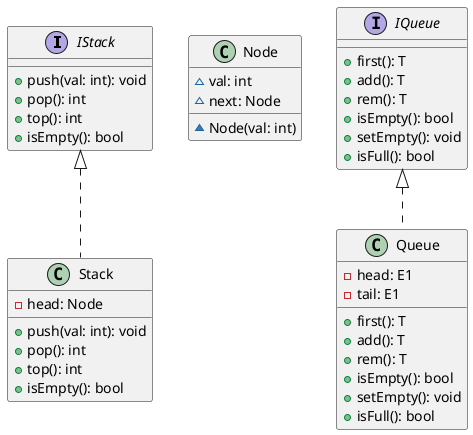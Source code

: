 @startuml Queue

interface IStack {
    +push(val: int): void
    +pop(): int
    +top(): int
    +isEmpty(): bool
}

class Stack{
    -head: Node
    +push(val: int): void
    +pop(): int
    +top(): int
    +isEmpty(): bool
}

class Node {
    ~val: int
    ~next: Node
    ~Node(val: int)
}

interface IQueue{
    +first(): T
    +add(): T
    +rem(): T
    +isEmpty(): bool
    +setEmpty(): void
    +isFull(): bool
}

class Queue {
    -head: E1
    -tail: E1
    +first(): T
    +add(): T
    +rem(): T
    +isEmpty(): bool
    +setEmpty(): void
    +isFull(): bool
}

class Queue implements IQueue
class Stack implements IStack

@enduml